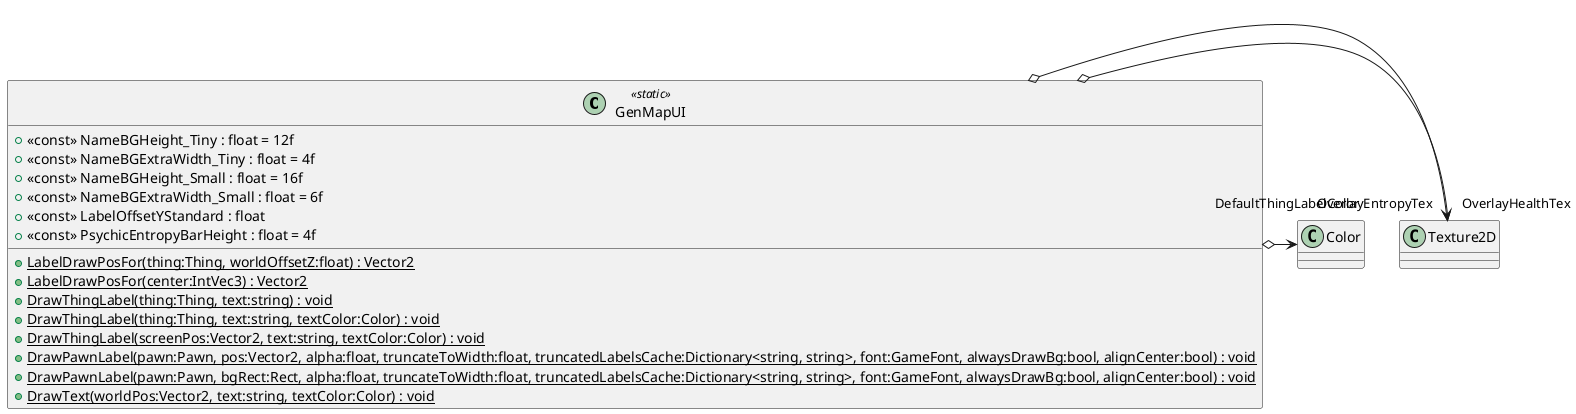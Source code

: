 @startuml
class GenMapUI <<static>> {
    + <<const>> NameBGHeight_Tiny : float = 12f
    + <<const>> NameBGExtraWidth_Tiny : float = 4f
    + <<const>> NameBGHeight_Small : float = 16f
    + <<const>> NameBGExtraWidth_Small : float = 6f
    + <<const>> LabelOffsetYStandard : float
    + <<const>> PsychicEntropyBarHeight : float = 4f
    + {static} LabelDrawPosFor(thing:Thing, worldOffsetZ:float) : Vector2
    + {static} LabelDrawPosFor(center:IntVec3) : Vector2
    + {static} DrawThingLabel(thing:Thing, text:string) : void
    + {static} DrawThingLabel(thing:Thing, text:string, textColor:Color) : void
    + {static} DrawThingLabel(screenPos:Vector2, text:string, textColor:Color) : void
    + {static} DrawPawnLabel(pawn:Pawn, pos:Vector2, alpha:float, truncateToWidth:float, truncatedLabelsCache:Dictionary<string, string>, font:GameFont, alwaysDrawBg:bool, alignCenter:bool) : void
    + {static} DrawPawnLabel(pawn:Pawn, bgRect:Rect, alpha:float, truncateToWidth:float, truncatedLabelsCache:Dictionary<string, string>, font:GameFont, alwaysDrawBg:bool, alignCenter:bool) : void
    + {static} DrawText(worldPos:Vector2, text:string, textColor:Color) : void
}
GenMapUI o-> "OverlayHealthTex" Texture2D
GenMapUI o-> "OverlayEntropyTex" Texture2D
GenMapUI o-> "DefaultThingLabelColor" Color
@enduml
